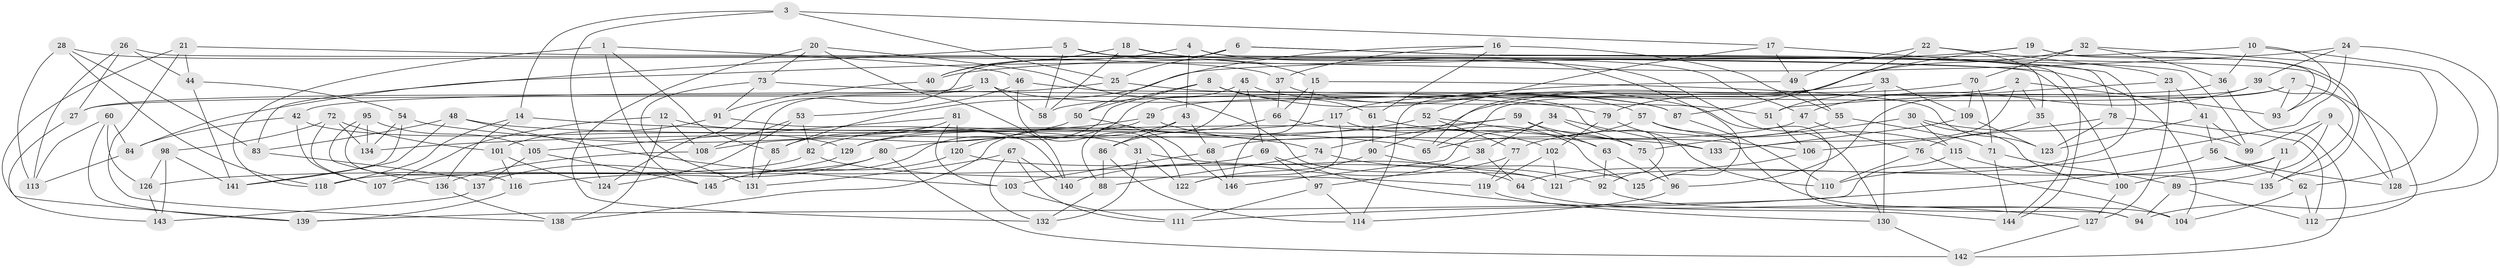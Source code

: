 // Generated by graph-tools (version 1.1) at 2025/11/02/27/25 16:11:50]
// undirected, 146 vertices, 292 edges
graph export_dot {
graph [start="1"]
  node [color=gray90,style=filled];
  1;
  2;
  3;
  4;
  5;
  6;
  7;
  8;
  9;
  10;
  11;
  12;
  13;
  14;
  15;
  16;
  17;
  18;
  19;
  20;
  21;
  22;
  23;
  24;
  25;
  26;
  27;
  28;
  29;
  30;
  31;
  32;
  33;
  34;
  35;
  36;
  37;
  38;
  39;
  40;
  41;
  42;
  43;
  44;
  45;
  46;
  47;
  48;
  49;
  50;
  51;
  52;
  53;
  54;
  55;
  56;
  57;
  58;
  59;
  60;
  61;
  62;
  63;
  64;
  65;
  66;
  67;
  68;
  69;
  70;
  71;
  72;
  73;
  74;
  75;
  76;
  77;
  78;
  79;
  80;
  81;
  82;
  83;
  84;
  85;
  86;
  87;
  88;
  89;
  90;
  91;
  92;
  93;
  94;
  95;
  96;
  97;
  98;
  99;
  100;
  101;
  102;
  103;
  104;
  105;
  106;
  107;
  108;
  109;
  110;
  111;
  112;
  113;
  114;
  115;
  116;
  117;
  118;
  119;
  120;
  121;
  122;
  123;
  124;
  125;
  126;
  127;
  128;
  129;
  130;
  131;
  132;
  133;
  134;
  135;
  136;
  137;
  138;
  139;
  140;
  141;
  142;
  143;
  144;
  145;
  146;
  1 -- 85;
  1 -- 46;
  1 -- 145;
  1 -- 118;
  2 -- 27;
  2 -- 133;
  2 -- 93;
  2 -- 35;
  3 -- 17;
  3 -- 124;
  3 -- 14;
  3 -- 25;
  4 -- 47;
  4 -- 144;
  4 -- 43;
  4 -- 40;
  5 -- 58;
  5 -- 15;
  5 -- 83;
  5 -- 128;
  6 -- 25;
  6 -- 99;
  6 -- 78;
  6 -- 124;
  7 -- 29;
  7 -- 96;
  7 -- 112;
  7 -- 93;
  8 -- 50;
  8 -- 145;
  8 -- 61;
  8 -- 94;
  9 -- 89;
  9 -- 99;
  9 -- 11;
  9 -- 128;
  10 -- 36;
  10 -- 85;
  10 -- 128;
  10 -- 93;
  11 -- 121;
  11 -- 100;
  11 -- 135;
  12 -- 107;
  12 -- 138;
  12 -- 31;
  12 -- 108;
  13 -- 58;
  13 -- 87;
  13 -- 131;
  13 -- 27;
  14 -- 133;
  14 -- 118;
  14 -- 136;
  15 -- 123;
  15 -- 146;
  15 -- 66;
  16 -- 55;
  16 -- 50;
  16 -- 37;
  16 -- 61;
  17 -- 49;
  17 -- 52;
  17 -- 64;
  18 -- 40;
  18 -- 130;
  18 -- 58;
  18 -- 125;
  19 -- 93;
  19 -- 135;
  19 -- 40;
  19 -- 79;
  20 -- 140;
  20 -- 121;
  20 -- 73;
  20 -- 132;
  21 -- 104;
  21 -- 44;
  21 -- 138;
  21 -- 139;
  22 -- 23;
  22 -- 35;
  22 -- 49;
  22 -- 87;
  23 -- 51;
  23 -- 41;
  23 -- 127;
  24 -- 39;
  24 -- 84;
  24 -- 110;
  24 -- 94;
  25 -- 87;
  25 -- 42;
  26 -- 100;
  26 -- 27;
  26 -- 113;
  26 -- 44;
  27 -- 143;
  28 -- 37;
  28 -- 113;
  28 -- 118;
  28 -- 83;
  29 -- 138;
  29 -- 38;
  29 -- 82;
  30 -- 100;
  30 -- 115;
  30 -- 99;
  30 -- 75;
  31 -- 132;
  31 -- 122;
  31 -- 64;
  32 -- 36;
  32 -- 62;
  32 -- 65;
  32 -- 70;
  33 -- 51;
  33 -- 109;
  33 -- 130;
  33 -- 90;
  34 -- 146;
  34 -- 133;
  34 -- 38;
  34 -- 75;
  35 -- 76;
  35 -- 144;
  36 -- 58;
  36 -- 142;
  37 -- 57;
  37 -- 66;
  38 -- 97;
  38 -- 64;
  39 -- 65;
  39 -- 135;
  39 -- 47;
  40 -- 91;
  41 -- 56;
  41 -- 123;
  41 -- 99;
  42 -- 129;
  42 -- 107;
  42 -- 84;
  43 -- 129;
  43 -- 86;
  43 -- 68;
  44 -- 141;
  44 -- 54;
  45 -- 120;
  45 -- 69;
  45 -- 88;
  45 -- 51;
  46 -- 92;
  46 -- 53;
  46 -- 122;
  47 -- 76;
  47 -- 68;
  48 -- 65;
  48 -- 83;
  48 -- 141;
  48 -- 103;
  49 -- 114;
  49 -- 55;
  50 -- 146;
  50 -- 108;
  51 -- 106;
  52 -- 80;
  52 -- 63;
  52 -- 77;
  53 -- 82;
  53 -- 108;
  53 -- 124;
  54 -- 74;
  54 -- 141;
  54 -- 134;
  55 -- 77;
  55 -- 71;
  56 -- 128;
  56 -- 62;
  56 -- 111;
  57 -- 65;
  57 -- 115;
  57 -- 104;
  59 -- 134;
  59 -- 74;
  59 -- 106;
  59 -- 63;
  60 -- 126;
  60 -- 139;
  60 -- 113;
  60 -- 84;
  61 -- 90;
  61 -- 75;
  62 -- 112;
  62 -- 104;
  63 -- 92;
  63 -- 96;
  64 -- 144;
  66 -- 102;
  66 -- 86;
  67 -- 131;
  67 -- 132;
  67 -- 140;
  67 -- 111;
  68 -- 146;
  68 -- 103;
  69 -- 127;
  69 -- 126;
  69 -- 97;
  70 -- 71;
  70 -- 109;
  70 -- 117;
  71 -- 144;
  71 -- 89;
  72 -- 107;
  72 -- 134;
  72 -- 98;
  72 -- 101;
  73 -- 79;
  73 -- 91;
  73 -- 131;
  74 -- 88;
  74 -- 92;
  75 -- 96;
  76 -- 110;
  76 -- 104;
  77 -- 140;
  77 -- 119;
  78 -- 112;
  78 -- 106;
  78 -- 123;
  79 -- 102;
  79 -- 110;
  80 -- 107;
  80 -- 116;
  80 -- 142;
  81 -- 105;
  81 -- 85;
  81 -- 103;
  81 -- 120;
  82 -- 119;
  82 -- 118;
  83 -- 137;
  84 -- 113;
  85 -- 131;
  86 -- 88;
  86 -- 114;
  87 -- 110;
  88 -- 132;
  89 -- 112;
  89 -- 94;
  90 -- 122;
  90 -- 125;
  91 -- 140;
  91 -- 101;
  92 -- 94;
  95 -- 136;
  95 -- 134;
  95 -- 105;
  95 -- 116;
  96 -- 114;
  97 -- 114;
  97 -- 111;
  98 -- 143;
  98 -- 141;
  98 -- 126;
  100 -- 127;
  101 -- 116;
  101 -- 124;
  102 -- 121;
  102 -- 119;
  103 -- 111;
  105 -- 137;
  105 -- 145;
  106 -- 125;
  108 -- 136;
  109 -- 133;
  109 -- 123;
  115 -- 139;
  115 -- 135;
  116 -- 139;
  117 -- 129;
  117 -- 122;
  117 -- 125;
  119 -- 130;
  120 -- 121;
  120 -- 145;
  126 -- 143;
  127 -- 142;
  129 -- 137;
  130 -- 142;
  136 -- 138;
  137 -- 143;
}
